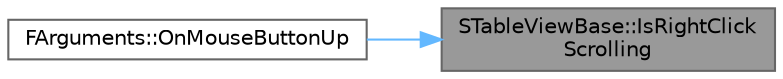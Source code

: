 digraph "STableViewBase::IsRightClickScrolling"
{
 // INTERACTIVE_SVG=YES
 // LATEX_PDF_SIZE
  bgcolor="transparent";
  edge [fontname=Helvetica,fontsize=10,labelfontname=Helvetica,labelfontsize=10];
  node [fontname=Helvetica,fontsize=10,shape=box,height=0.2,width=0.4];
  rankdir="RL";
  Node1 [id="Node000001",label="STableViewBase::IsRightClick\lScrolling",height=0.2,width=0.4,color="gray40", fillcolor="grey60", style="filled", fontcolor="black",tooltip=" "];
  Node1 -> Node2 [id="edge1_Node000001_Node000002",dir="back",color="steelblue1",style="solid",tooltip=" "];
  Node2 [id="Node000002",label="FArguments::OnMouseButtonUp",height=0.2,width=0.4,color="grey40", fillcolor="white", style="filled",URL="$d4/dd9/classSTableRow.html#a7f66927b6a2838ca374fc2f6de31a263",tooltip=" "];
}
